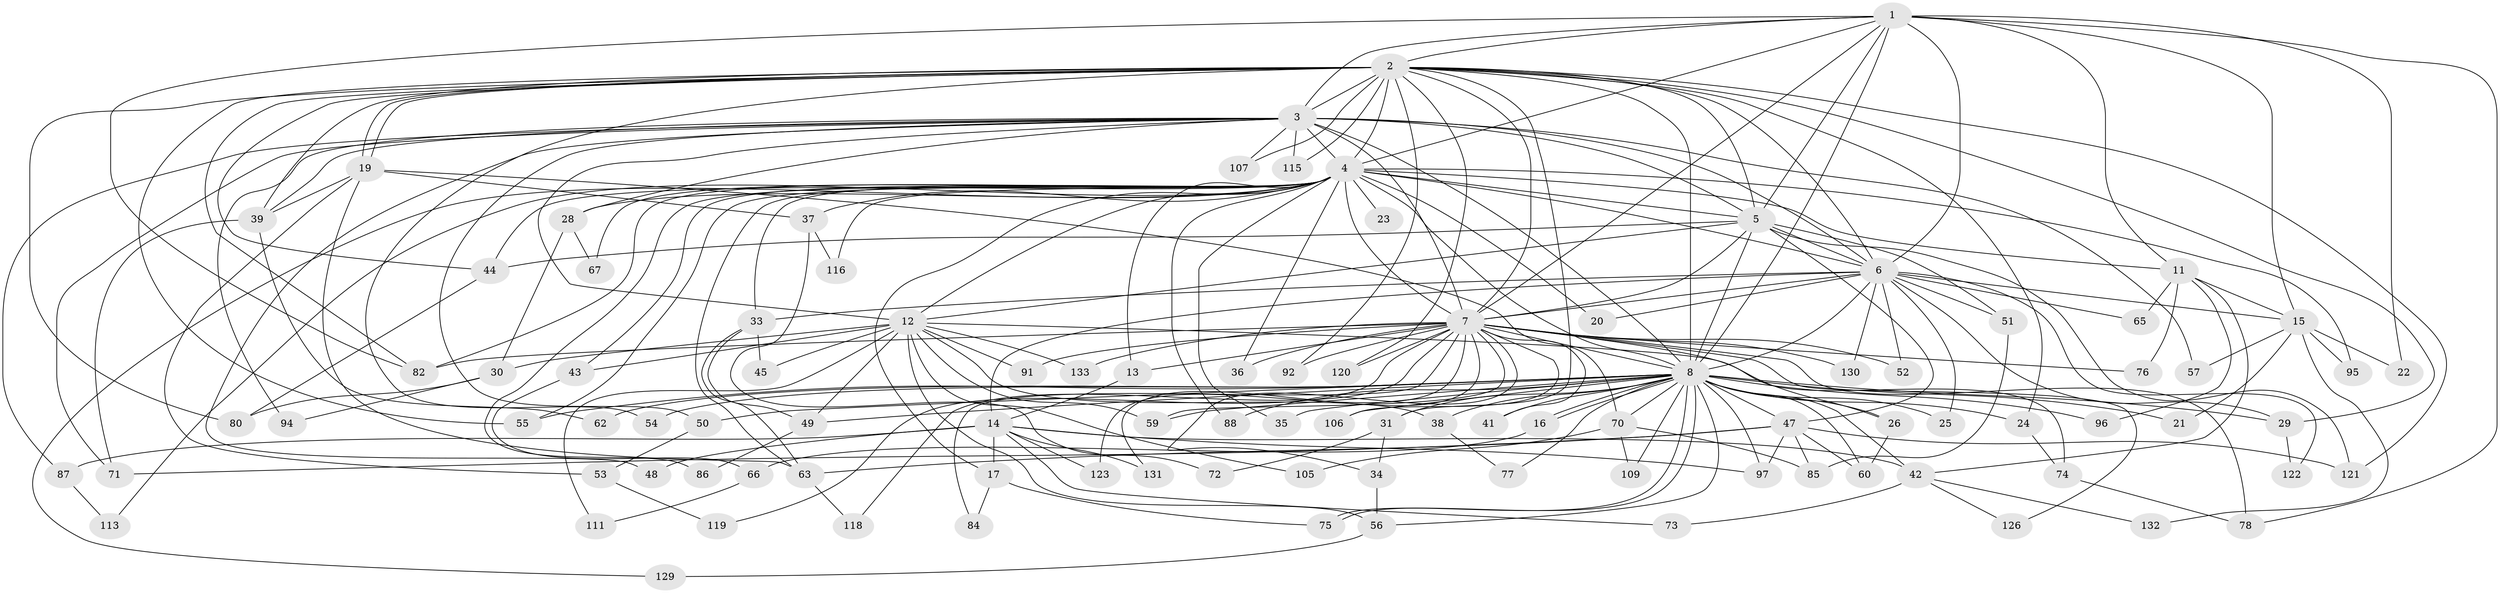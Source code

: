 // original degree distribution, {14: 0.022556390977443608, 26: 0.007518796992481203, 22: 0.015037593984962405, 32: 0.007518796992481203, 27: 0.007518796992481203, 25: 0.007518796992481203, 30: 0.007518796992481203, 7: 0.022556390977443608, 12: 0.007518796992481203, 3: 0.23308270676691728, 9: 0.007518796992481203, 4: 0.06766917293233082, 2: 0.518796992481203, 5: 0.05263157894736842, 6: 0.015037593984962405}
// Generated by graph-tools (version 1.1) at 2025/11/02/27/25 16:11:07]
// undirected, 99 vertices, 231 edges
graph export_dot {
graph [start="1"]
  node [color=gray90,style=filled];
  1 [super="+83"];
  2 [super="+58"];
  3 [super="+18"];
  4 [super="+10"];
  5 [super="+98"];
  6 [super="+127"];
  7 [super="+46"];
  8 [super="+9"];
  11;
  12 [super="+40"];
  13;
  14 [super="+89"];
  15 [super="+27"];
  16;
  17 [super="+102"];
  19 [super="+61"];
  20;
  21;
  22;
  23;
  24;
  25;
  26;
  28;
  29 [super="+32"];
  30 [super="+112"];
  31 [super="+69"];
  33 [super="+64"];
  34;
  35;
  36;
  37;
  38;
  39;
  41;
  42 [super="+81"];
  43;
  44 [super="+68"];
  45;
  47 [super="+90"];
  48;
  49 [super="+124"];
  50;
  51;
  52 [super="+108"];
  53;
  54;
  55 [super="+99"];
  56 [super="+114"];
  57;
  59 [super="+100"];
  60 [super="+101"];
  62;
  63 [super="+128"];
  65;
  66;
  67;
  70 [super="+103"];
  71 [super="+117"];
  72;
  73;
  74;
  75;
  76;
  77;
  78 [super="+79"];
  80;
  82 [super="+93"];
  84;
  85 [super="+104"];
  86;
  87;
  88;
  91;
  92;
  94;
  95;
  96;
  97 [super="+110"];
  105;
  106;
  107;
  109;
  111;
  113;
  115;
  116;
  118;
  119;
  120;
  121 [super="+125"];
  122;
  123;
  126;
  129;
  130;
  131;
  132;
  133;
  1 -- 2;
  1 -- 3;
  1 -- 4 [weight=2];
  1 -- 5;
  1 -- 6;
  1 -- 7;
  1 -- 8 [weight=2];
  1 -- 11;
  1 -- 15;
  1 -- 22;
  1 -- 82;
  1 -- 78;
  2 -- 3;
  2 -- 4 [weight=3];
  2 -- 5;
  2 -- 6;
  2 -- 7;
  2 -- 8 [weight=2];
  2 -- 19;
  2 -- 19;
  2 -- 24;
  2 -- 29;
  2 -- 31;
  2 -- 39;
  2 -- 44;
  2 -- 54;
  2 -- 55;
  2 -- 80;
  2 -- 82;
  2 -- 92;
  2 -- 107;
  2 -- 115;
  2 -- 120;
  2 -- 121;
  3 -- 4 [weight=2];
  3 -- 5 [weight=2];
  3 -- 6 [weight=2];
  3 -- 7;
  3 -- 8 [weight=2];
  3 -- 28;
  3 -- 39;
  3 -- 48;
  3 -- 50;
  3 -- 71;
  3 -- 87;
  3 -- 94;
  3 -- 107;
  3 -- 115;
  3 -- 57;
  3 -- 12;
  4 -- 5 [weight=2];
  4 -- 6 [weight=2];
  4 -- 7 [weight=3];
  4 -- 8 [weight=4];
  4 -- 20;
  4 -- 35;
  4 -- 88;
  4 -- 113;
  4 -- 129;
  4 -- 67;
  4 -- 11;
  4 -- 12;
  4 -- 13;
  4 -- 17;
  4 -- 86;
  4 -- 23;
  4 -- 28;
  4 -- 95;
  4 -- 33;
  4 -- 36;
  4 -- 37;
  4 -- 43;
  4 -- 44;
  4 -- 116;
  4 -- 55;
  4 -- 63;
  4 -- 82;
  5 -- 6;
  5 -- 7;
  5 -- 8 [weight=2];
  5 -- 12;
  5 -- 47;
  5 -- 51;
  5 -- 121;
  5 -- 44;
  6 -- 7;
  6 -- 8 [weight=2];
  6 -- 14;
  6 -- 20;
  6 -- 25;
  6 -- 29;
  6 -- 33;
  6 -- 51;
  6 -- 52 [weight=2];
  6 -- 65;
  6 -- 122;
  6 -- 130;
  6 -- 15;
  7 -- 8 [weight=2];
  7 -- 13;
  7 -- 26;
  7 -- 34;
  7 -- 36;
  7 -- 41;
  7 -- 52;
  7 -- 59;
  7 -- 76;
  7 -- 78;
  7 -- 82;
  7 -- 84;
  7 -- 91;
  7 -- 92;
  7 -- 106;
  7 -- 118;
  7 -- 119;
  7 -- 120;
  7 -- 123;
  7 -- 126;
  7 -- 130;
  7 -- 131;
  7 -- 133;
  8 -- 16;
  8 -- 16;
  8 -- 21;
  8 -- 24;
  8 -- 25;
  8 -- 38;
  8 -- 54;
  8 -- 56;
  8 -- 60;
  8 -- 62;
  8 -- 70 [weight=2];
  8 -- 75;
  8 -- 75;
  8 -- 96;
  8 -- 97;
  8 -- 106;
  8 -- 77;
  8 -- 88;
  8 -- 26;
  8 -- 31 [weight=2];
  8 -- 35;
  8 -- 41;
  8 -- 42 [weight=2];
  8 -- 109;
  8 -- 47;
  8 -- 49;
  8 -- 50;
  8 -- 59;
  8 -- 55;
  8 -- 29;
  11 -- 15;
  11 -- 42;
  11 -- 65;
  11 -- 76;
  11 -- 96;
  12 -- 30;
  12 -- 38;
  12 -- 43;
  12 -- 45;
  12 -- 56;
  12 -- 74;
  12 -- 105;
  12 -- 111;
  12 -- 133;
  12 -- 91;
  12 -- 49;
  12 -- 59;
  13 -- 14;
  14 -- 17;
  14 -- 48;
  14 -- 73;
  14 -- 87;
  14 -- 97;
  14 -- 131;
  14 -- 42;
  14 -- 123;
  15 -- 21;
  15 -- 22;
  15 -- 57;
  15 -- 95;
  15 -- 132;
  16 -- 66;
  17 -- 84;
  17 -- 75;
  19 -- 37;
  19 -- 53;
  19 -- 70;
  19 -- 63;
  19 -- 39;
  24 -- 74;
  26 -- 60;
  28 -- 30;
  28 -- 67;
  29 -- 122;
  30 -- 94;
  30 -- 80;
  31 -- 34;
  31 -- 72;
  33 -- 45;
  33 -- 63;
  33 -- 49;
  34 -- 56;
  37 -- 72;
  37 -- 116;
  38 -- 77;
  39 -- 62;
  39 -- 71;
  42 -- 73;
  42 -- 126;
  42 -- 132;
  43 -- 66;
  44 -- 80;
  47 -- 71;
  47 -- 85;
  47 -- 121;
  47 -- 63;
  47 -- 97;
  47 -- 60;
  49 -- 86;
  50 -- 53;
  51 -- 85;
  53 -- 119;
  56 -- 129;
  63 -- 118;
  66 -- 111;
  70 -- 105;
  70 -- 109;
  70 -- 85;
  74 -- 78;
  87 -- 113;
}
